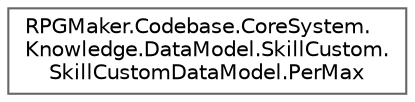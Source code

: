 digraph "クラス階層図"
{
 // LATEX_PDF_SIZE
  bgcolor="transparent";
  edge [fontname=Helvetica,fontsize=10,labelfontname=Helvetica,labelfontsize=10];
  node [fontname=Helvetica,fontsize=10,shape=box,height=0.2,width=0.4];
  rankdir="LR";
  Node0 [id="Node000000",label="RPGMaker.Codebase.CoreSystem.\lKnowledge.DataModel.SkillCustom.\lSkillCustomDataModel.PerMax",height=0.2,width=0.4,color="grey40", fillcolor="white", style="filled",URL="$d9/df3/class_r_p_g_maker_1_1_codebase_1_1_core_system_1_1_knowledge_1_1_data_model_1_1_skill_custom_1_15e70ebe051577b802894cd7686934591.html",tooltip="😁 ＰＥＲ最大"];
}

